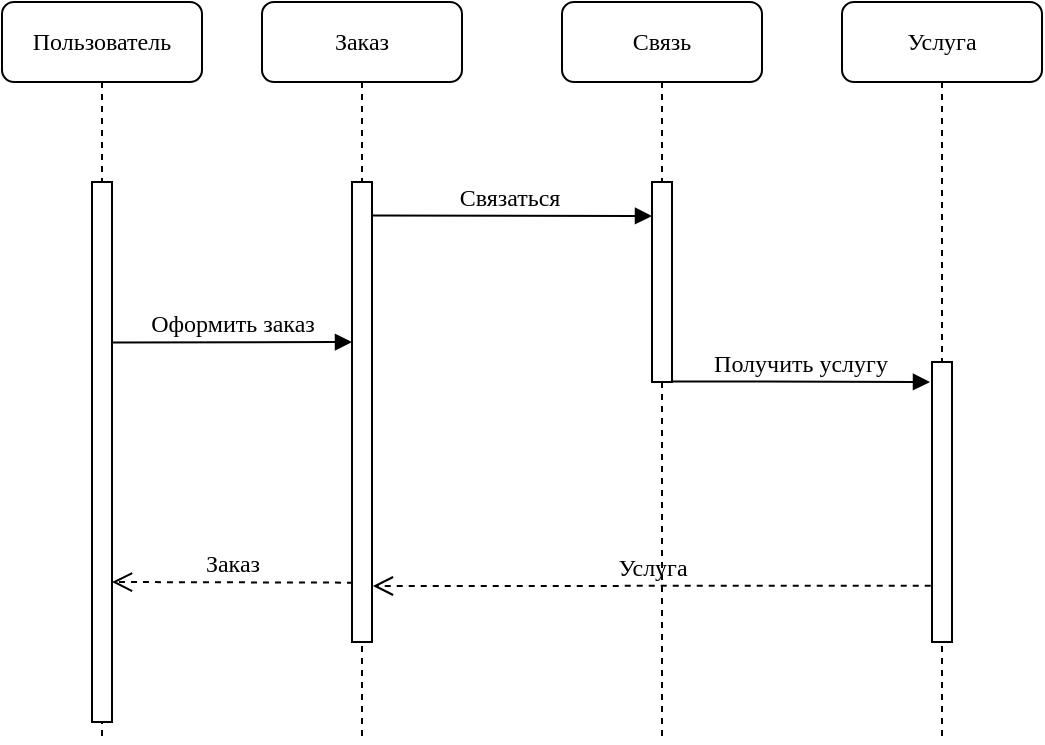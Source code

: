 <mxfile version="22.1.11" type="device">
  <diagram name="Page-1" id="13e1069c-82ec-6db2-03f1-153e76fe0fe0">
    <mxGraphModel dx="1099" dy="1469" grid="1" gridSize="10" guides="1" tooltips="1" connect="1" arrows="1" fold="1" page="1" pageScale="1" pageWidth="1100" pageHeight="850" background="none" math="0" shadow="0">
      <root>
        <mxCell id="0" />
        <mxCell id="1" parent="0" />
        <mxCell id="u7iF0jcWyzdp6KOEpQAe-1" value="Заказ" style="shape=umlLifeline;perimeter=lifelinePerimeter;whiteSpace=wrap;html=1;container=1;collapsible=0;recursiveResize=0;outlineConnect=0;rounded=1;shadow=0;comic=0;labelBackgroundColor=none;strokeWidth=1;fontFamily=Verdana;fontSize=12;align=center;" parent="1" vertex="1">
          <mxGeometry x="330" y="-730" width="100" height="370" as="geometry" />
        </mxCell>
        <mxCell id="u7iF0jcWyzdp6KOEpQAe-2" value="" style="html=1;points=[];perimeter=orthogonalPerimeter;rounded=0;shadow=0;comic=0;labelBackgroundColor=none;strokeWidth=1;fontFamily=Verdana;fontSize=12;align=center;" parent="u7iF0jcWyzdp6KOEpQAe-1" vertex="1">
          <mxGeometry x="45" y="90" width="10" height="230" as="geometry" />
        </mxCell>
        <mxCell id="u7iF0jcWyzdp6KOEpQAe-3" value="Услуга" style="shape=umlLifeline;perimeter=lifelinePerimeter;whiteSpace=wrap;html=1;container=1;collapsible=0;recursiveResize=0;outlineConnect=0;rounded=1;shadow=0;comic=0;labelBackgroundColor=none;strokeWidth=1;fontFamily=Verdana;fontSize=12;align=center;" parent="1" vertex="1">
          <mxGeometry x="620" y="-730" width="100" height="370" as="geometry" />
        </mxCell>
        <mxCell id="u7iF0jcWyzdp6KOEpQAe-4" value="" style="html=1;points=[];perimeter=orthogonalPerimeter;rounded=0;shadow=0;comic=0;labelBackgroundColor=none;strokeWidth=1;fontFamily=Verdana;fontSize=12;align=center;" parent="u7iF0jcWyzdp6KOEpQAe-3" vertex="1">
          <mxGeometry x="45" y="180" width="10" height="140" as="geometry" />
        </mxCell>
        <mxCell id="u7iF0jcWyzdp6KOEpQAe-7" value="Связь" style="shape=umlLifeline;perimeter=lifelinePerimeter;whiteSpace=wrap;html=1;container=1;collapsible=0;recursiveResize=0;outlineConnect=0;rounded=1;shadow=0;comic=0;labelBackgroundColor=none;strokeWidth=1;fontFamily=Verdana;fontSize=12;align=center;" parent="1" vertex="1">
          <mxGeometry x="480" y="-730" width="100" height="370" as="geometry" />
        </mxCell>
        <mxCell id="u7iF0jcWyzdp6KOEpQAe-8" value="" style="html=1;points=[];perimeter=orthogonalPerimeter;rounded=0;shadow=0;comic=0;labelBackgroundColor=none;strokeWidth=1;fontFamily=Verdana;fontSize=12;align=center;" parent="u7iF0jcWyzdp6KOEpQAe-7" vertex="1">
          <mxGeometry x="45" y="90" width="10" height="100" as="geometry" />
        </mxCell>
        <mxCell id="u7iF0jcWyzdp6KOEpQAe-9" value="Связаться&amp;nbsp;" style="html=1;verticalAlign=bottom;endArrow=block;labelBackgroundColor=none;fontFamily=Verdana;fontSize=12;edgeStyle=elbowEdgeStyle;elbow=vertical;exitX=1.016;exitY=0.073;exitDx=0;exitDy=0;exitPerimeter=0;" parent="1" source="u7iF0jcWyzdp6KOEpQAe-2" target="u7iF0jcWyzdp6KOEpQAe-8" edge="1">
          <mxGeometry relative="1" as="geometry">
            <mxPoint x="390" y="-610" as="sourcePoint" />
            <mxPoint x="525" y="-610" as="targetPoint" />
          </mxGeometry>
        </mxCell>
        <mxCell id="u7iF0jcWyzdp6KOEpQAe-5" value="Пользователь" style="shape=umlLifeline;perimeter=lifelinePerimeter;whiteSpace=wrap;html=1;container=1;collapsible=0;recursiveResize=0;outlineConnect=0;rounded=1;shadow=0;comic=0;labelBackgroundColor=none;strokeWidth=1;fontFamily=Verdana;fontSize=12;align=center;" parent="1" vertex="1">
          <mxGeometry x="200" y="-730" width="100" height="370" as="geometry" />
        </mxCell>
        <mxCell id="u7iF0jcWyzdp6KOEpQAe-6" value="" style="html=1;points=[];perimeter=orthogonalPerimeter;rounded=0;shadow=0;comic=0;labelBackgroundColor=none;strokeWidth=1;fontFamily=Verdana;fontSize=12;align=center;" parent="u7iF0jcWyzdp6KOEpQAe-5" vertex="1">
          <mxGeometry x="45" y="90" width="10" height="270" as="geometry" />
        </mxCell>
        <mxCell id="u7iF0jcWyzdp6KOEpQAe-10" value="Получить услугу" style="html=1;verticalAlign=bottom;endArrow=block;labelBackgroundColor=none;fontFamily=Verdana;fontSize=12;edgeStyle=elbowEdgeStyle;elbow=vertical;exitX=1;exitY=0.997;exitDx=0;exitDy=0;exitPerimeter=0;" parent="1" source="u7iF0jcWyzdp6KOEpQAe-8" edge="1">
          <mxGeometry relative="1" as="geometry">
            <mxPoint x="490" y="-520" as="sourcePoint" />
            <mxPoint x="664" y="-540" as="targetPoint" />
          </mxGeometry>
        </mxCell>
        <mxCell id="u7iF0jcWyzdp6KOEpQAe-12" value="Услуга" style="html=1;verticalAlign=bottom;endArrow=open;dashed=1;endSize=8;labelBackgroundColor=none;fontFamily=Verdana;fontSize=12;edgeStyle=elbowEdgeStyle;elbow=vertical;exitX=-0.063;exitY=0.799;exitDx=0;exitDy=0;exitPerimeter=0;entryX=1.045;entryY=0.881;entryDx=0;entryDy=0;entryPerimeter=0;" parent="1" source="u7iF0jcWyzdp6KOEpQAe-4" target="u7iF0jcWyzdp6KOEpQAe-2" edge="1">
          <mxGeometry relative="1" as="geometry">
            <mxPoint x="387" y="-410" as="targetPoint" />
            <Array as="points">
              <mxPoint x="530" y="-438" />
              <mxPoint x="585" y="-410" />
            </Array>
            <mxPoint x="854" y="-412" as="sourcePoint" />
          </mxGeometry>
        </mxCell>
        <mxCell id="u7iF0jcWyzdp6KOEpQAe-13" value="Заказ" style="html=1;verticalAlign=bottom;endArrow=open;dashed=1;endSize=8;labelBackgroundColor=none;fontFamily=Verdana;fontSize=12;edgeStyle=elbowEdgeStyle;elbow=vertical;exitX=0.049;exitY=0.871;exitDx=0;exitDy=0;exitPerimeter=0;" parent="1" source="u7iF0jcWyzdp6KOEpQAe-2" target="u7iF0jcWyzdp6KOEpQAe-6" edge="1">
          <mxGeometry relative="1" as="geometry">
            <mxPoint x="255" y="-456" as="targetPoint" />
            <Array as="points">
              <mxPoint x="360" y="-440" />
            </Array>
            <mxPoint x="360" y="-450" as="sourcePoint" />
          </mxGeometry>
        </mxCell>
        <mxCell id="u7iF0jcWyzdp6KOEpQAe-15" value="Оформить заказ" style="html=1;verticalAlign=bottom;endArrow=block;labelBackgroundColor=none;fontFamily=Verdana;fontSize=12;edgeStyle=elbowEdgeStyle;elbow=vertical;exitX=1.016;exitY=0.297;exitDx=0;exitDy=0;exitPerimeter=0;" parent="1" source="u7iF0jcWyzdp6KOEpQAe-6" target="u7iF0jcWyzdp6KOEpQAe-2" edge="1">
          <mxGeometry relative="1" as="geometry">
            <mxPoint x="320" y="-560" as="sourcePoint" />
            <mxPoint x="375" y="-560" as="targetPoint" />
            <Array as="points">
              <mxPoint x="320" y="-560" />
            </Array>
          </mxGeometry>
        </mxCell>
      </root>
    </mxGraphModel>
  </diagram>
</mxfile>

